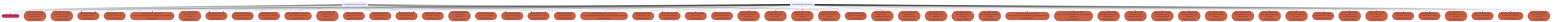 graph TD
  KaScriptModule_55{{"KaScriptModule(build.gradle.kts)"}}
  KaLibraryModule_1(["KaLibraryModule(Scripts: annotations-13.0.jar)<br />scriptDependency"])
  KaLibraryModule_2(["KaLibraryModule(Scripts: dependencies-accessors/932b97c9e0ae61a950d0c442ab66fbe219f5f218/classes)<br />scriptDependency"])
  KaLibraryModule_3(["KaLibraryModule(Scripts: gradle-api-8.11.jar)<br />scriptDependency"])
  KaLibraryModule_4(["KaLibraryModule(Scripts: gradle-core-8.11.jar)<br />scriptDependency"])
  KaLibraryModule_5(["KaLibraryModule(Scripts: gradle-core-api-8.11.jar)<br />scriptDependency"])
  KaLibraryModule_6(["KaLibraryModule(Scripts: gradle-installation-beacon-8.11.jar)<br />scriptDependency"])
  KaLibraryModule_7(["KaLibraryModule(Scripts: gradle-kotlin-dsl-8.11.jar)<br />scriptDependency"])
  KaLibraryModule_8(["KaLibraryModule(Scripts: gradle-kotlin-dsl-extensions-8.11.jar)<br />scriptDependency"])
  KaLibraryModule_9(["KaLibraryModule(Scripts: gradle-kotlin-dsl-plugins-5.1.1.jar)<br />scriptDependency"])
  KaLibraryModule_10(["KaLibraryModule(Scripts: gradle-kotlin-dsl-shared-runtime-8.11.jar)<br />scriptDependency"])
  KaLibraryModule_11(["KaLibraryModule(Scripts: gradle-kotlin-dsl-tooling-models-8.11.jar)<br />scriptDependency"])
  KaLibraryModule_12(["KaLibraryModule(Scripts: groovy-3.0.22.jar)<br />scriptDependency"])
  KaLibraryModule_13(["KaLibraryModule(Scripts: groovy-ant-3.0.22.jar)<br />scriptDependency"])
  KaLibraryModule_14(["KaLibraryModule(Scripts: groovy-astbuilder-3.0.22.jar)<br />scriptDependency"])
  KaLibraryModule_15(["KaLibraryModule(Scripts: groovy-console-3.0.22.jar)<br />scriptDependency"])
  KaLibraryModule_16(["KaLibraryModule(Scripts: groovy-datetime-3.0.22.jar)<br />scriptDependency"])
  KaLibraryModule_17(["KaLibraryModule(Scripts: groovy-dateutil-3.0.22.jar)<br />scriptDependency"])
  KaLibraryModule_18(["KaLibraryModule(Scripts: groovy-groovydoc-3.0.22.jar)<br />scriptDependency"])
  KaLibraryModule_19(["KaLibraryModule(Scripts: groovy-json-3.0.22.jar)<br />scriptDependency"])
  KaLibraryModule_20(["KaLibraryModule(Scripts: groovy-nio-3.0.22.jar)<br />scriptDependency"])
  KaLibraryModule_21(["KaLibraryModule(Scripts: groovy-sql-3.0.22.jar)<br />scriptDependency"])
  KaLibraryModule_22(["KaLibraryModule(Scripts: groovy-templates-3.0.22.jar)<br />scriptDependency"])
  KaLibraryModule_23(["KaLibraryModule(Scripts: groovy-test-3.0.22.jar)<br />scriptDependency"])
  KaLibraryModule_24(["KaLibraryModule(Scripts: groovy-xml-3.0.22.jar)<br />scriptDependency"])
  KaLibraryModule_25(["KaLibraryModule(Scripts: gson-2.8.9.jar)<br />scriptDependency"])
  KaLibraryModule_26(["KaLibraryModule(Scripts: javaparser-core-3.17.0.jar)<br />scriptDependency"])
  KaLibraryModule_27(["KaLibraryModule(Scripts: kotlin-assignment-2.0.20-gradle85.jar)<br />scriptDependency"])
  KaLibraryModule_28(["KaLibraryModule(Scripts: kotlin-build-statistics-2.0.20.jar)<br />scriptDependency"])
  KaLibraryModule_29(["KaLibraryModule(Scripts: kotlin-build-tools-api-2.0.20.jar)<br />scriptDependency"])
  KaLibraryModule_30(["KaLibraryModule(Scripts: kotlin-compiler-embeddable-2.0.20.jar)<br />scriptDependency"])
  KaLibraryModule_31(["KaLibraryModule(Scripts: kotlin-compiler-runner-2.0.20.jar)<br />scriptDependency"])
  KaLibraryModule_32(["KaLibraryModule(Scripts: kotlin-daemon-client-2.0.20.jar)<br />scriptDependency"])
  KaLibraryModule_33(["KaLibraryModule(Scripts: kotlin-daemon-embeddable-2.0.20.jar)<br />scriptDependency"])
  KaLibraryModule_35(["KaLibraryModule(Scripts: kotlin-dsl/accessors/67e0e34578eb78fe1de6071a11242124/classes)<br />scriptDependency"])
  KaLibraryModule_36(["KaLibraryModule(Scripts: kotlin-dsl/accessors/713d72c97915090755fbad209f3188cd-PS/classes)<br />scriptDependency"])
  KaLibraryModule_37(["KaLibraryModule(Scripts: kotlin-gradle-plugin-2.0.20-gradle85.jar)<br />scriptDependency"])
  KaLibraryModule_38(["KaLibraryModule(Scripts: kotlin-gradle-plugin-annotations-2.0.20.jar)<br />scriptDependency"])
  KaLibraryModule_39(["KaLibraryModule(Scripts: kotlin-gradle-plugin-api-2.0.20-gradle85.jar)<br />scriptDependency"])
  KaLibraryModule_40(["KaLibraryModule(Scripts: kotlin-gradle-plugin-api-2.0.20.jar)<br />scriptDependency"])
  KaLibraryModule_41(["KaLibraryModule(Scripts: kotlin-gradle-plugin-idea-2.0.20.jar)<br />scriptDependency"])
  KaLibraryModule_42(["KaLibraryModule(Scripts: kotlin-gradle-plugin-idea-proto-2.0.20.jar)<br />scriptDependency"])
  KaLibraryModule_43(["KaLibraryModule(Scripts: kotlin-gradle-plugin-model-2.0.20.jar)<br />scriptDependency"])
  KaLibraryModule_44(["KaLibraryModule(Scripts: kotlin-klib-commonizer-api-2.0.20.jar)<br />scriptDependency"])
  KaLibraryModule_45(["KaLibraryModule(Scripts: kotlin-native-utils-2.0.20.jar)<br />scriptDependency"])
  KaLibraryModule_46(["KaLibraryModule(Scripts: kotlin-reflect-2.0.20.jar)<br />scriptDependency"])
  KaLibraryModule_47(["KaLibraryModule(Scripts: kotlin-sam-with-receiver-2.0.20-gradle85.jar)<br />scriptDependency"])
  KaLibraryModule_48(["KaLibraryModule(Scripts: kotlin-tooling-core-2.0.20.jar)<br />scriptDependency"])
  KaLibraryModule_49(["KaLibraryModule(Scripts: kotlin-util-io-2.0.20.jar)<br />scriptDependency"])
  KaLibraryModule_50(["KaLibraryModule(Scripts: kotlin-util-klib-2.0.20.jar)<br />scriptDependency"])
  KaLibraryModule_51(["KaLibraryModule(Scripts: kotlinx-coroutines-core-jvm-1.6.4.jar)<br />scriptDependency"])
  KaLibraryModule_52(["KaLibraryModule(Scripts: trove4j-1.0.20200330.jar)<br />scriptDependency"])
  KaLibraryModule_53(["KaLibraryModule(build.gradle.kts kotlin-stdlib dependencies)<br />scriptDependency"])
  KaLibraryModule_0(["KaLibraryModule(SDK)"])
  KaScriptModule_56{{"KaScriptModule(settings.gradle.kts)"}}
  KaLibraryModule_34(["KaLibraryModule(Scripts: kotlin-dsl/accessors/045fae15c156631da085875c7a614413/classes)<br />scriptDependency"])
  KaLibraryModule_54(["KaLibraryModule(settings.gradle.kts kotlin-stdlib dependencies)<br />scriptDependency"])
  style KaLibraryModule_1 fill:#CB6040
  style KaLibraryModule_2 fill:#CB6040
  style KaLibraryModule_3 fill:#CB6040
  style KaLibraryModule_4 fill:#CB6040
  style KaLibraryModule_5 fill:#CB6040
  style KaLibraryModule_6 fill:#CB6040
  style KaLibraryModule_7 fill:#CB6040
  style KaLibraryModule_8 fill:#CB6040
  style KaLibraryModule_9 fill:#CB6040
  style KaLibraryModule_10 fill:#CB6040
  style KaLibraryModule_11 fill:#CB6040
  style KaLibraryModule_12 fill:#CB6040
  style KaLibraryModule_13 fill:#CB6040
  style KaLibraryModule_14 fill:#CB6040
  style KaLibraryModule_15 fill:#CB6040
  style KaLibraryModule_16 fill:#CB6040
  style KaLibraryModule_17 fill:#CB6040
  style KaLibraryModule_18 fill:#CB6040
  style KaLibraryModule_19 fill:#CB6040
  style KaLibraryModule_20 fill:#CB6040
  style KaLibraryModule_21 fill:#CB6040
  style KaLibraryModule_22 fill:#CB6040
  style KaLibraryModule_23 fill:#CB6040
  style KaLibraryModule_24 fill:#CB6040
  style KaLibraryModule_25 fill:#CB6040
  style KaLibraryModule_26 fill:#CB6040
  style KaLibraryModule_27 fill:#CB6040
  style KaLibraryModule_28 fill:#CB6040
  style KaLibraryModule_29 fill:#CB6040
  style KaLibraryModule_30 fill:#CB6040
  style KaLibraryModule_31 fill:#CB6040
  style KaLibraryModule_32 fill:#CB6040
  style KaLibraryModule_33 fill:#CB6040
  style KaLibraryModule_35 fill:#CB6040
  style KaLibraryModule_36 fill:#CB6040
  style KaLibraryModule_37 fill:#CB6040
  style KaLibraryModule_38 fill:#CB6040
  style KaLibraryModule_39 fill:#CB6040
  style KaLibraryModule_40 fill:#CB6040
  style KaLibraryModule_41 fill:#CB6040
  style KaLibraryModule_42 fill:#CB6040
  style KaLibraryModule_43 fill:#CB6040
  style KaLibraryModule_44 fill:#CB6040
  style KaLibraryModule_45 fill:#CB6040
  style KaLibraryModule_46 fill:#CB6040
  style KaLibraryModule_47 fill:#CB6040
  style KaLibraryModule_48 fill:#CB6040
  style KaLibraryModule_49 fill:#CB6040
  style KaLibraryModule_50 fill:#CB6040
  style KaLibraryModule_51 fill:#CB6040
  style KaLibraryModule_52 fill:#CB6040
  style KaLibraryModule_53 fill:#CB6040
  style KaLibraryModule_0 fill:#CC2B52
  style KaLibraryModule_34 fill:#CB6040
  style KaLibraryModule_54 fill:#CB6040
  KaScriptModule_55 --> KaLibraryModule_0
  KaScriptModule_55 --> KaLibraryModule_1
  KaScriptModule_55 --> KaLibraryModule_10
  KaScriptModule_55 --> KaLibraryModule_11
  KaScriptModule_55 --> KaLibraryModule_12
  KaScriptModule_55 --> KaLibraryModule_13
  KaScriptModule_55 --> KaLibraryModule_14
  KaScriptModule_55 --> KaLibraryModule_15
  KaScriptModule_55 --> KaLibraryModule_16
  KaScriptModule_55 --> KaLibraryModule_17
  KaScriptModule_55 --> KaLibraryModule_18
  KaScriptModule_55 --> KaLibraryModule_19
  KaScriptModule_55 --> KaLibraryModule_2
  KaScriptModule_55 --> KaLibraryModule_20
  KaScriptModule_55 --> KaLibraryModule_21
  KaScriptModule_55 --> KaLibraryModule_22
  KaScriptModule_55 --> KaLibraryModule_23
  KaScriptModule_55 --> KaLibraryModule_24
  KaScriptModule_55 --> KaLibraryModule_25
  KaScriptModule_55 --> KaLibraryModule_26
  KaScriptModule_55 --> KaLibraryModule_27
  KaScriptModule_55 --> KaLibraryModule_28
  KaScriptModule_55 --> KaLibraryModule_29
  KaScriptModule_55 --> KaLibraryModule_3
  KaScriptModule_55 --> KaLibraryModule_30
  KaScriptModule_55 --> KaLibraryModule_31
  KaScriptModule_55 --> KaLibraryModule_32
  KaScriptModule_55 --> KaLibraryModule_33
  KaScriptModule_55 --> KaLibraryModule_35
  KaScriptModule_55 --> KaLibraryModule_36
  KaScriptModule_55 --> KaLibraryModule_37
  KaScriptModule_55 --> KaLibraryModule_38
  KaScriptModule_55 --> KaLibraryModule_39
  KaScriptModule_55 --> KaLibraryModule_4
  KaScriptModule_55 --> KaLibraryModule_40
  KaScriptModule_55 --> KaLibraryModule_41
  KaScriptModule_55 --> KaLibraryModule_42
  KaScriptModule_55 --> KaLibraryModule_43
  KaScriptModule_55 --> KaLibraryModule_44
  KaScriptModule_55 --> KaLibraryModule_45
  KaScriptModule_55 --> KaLibraryModule_46
  KaScriptModule_55 --> KaLibraryModule_47
  KaScriptModule_55 --> KaLibraryModule_48
  KaScriptModule_55 --> KaLibraryModule_49
  KaScriptModule_55 --> KaLibraryModule_5
  KaScriptModule_55 --> KaLibraryModule_50
  KaScriptModule_55 --> KaLibraryModule_51
  KaScriptModule_55 --> KaLibraryModule_52
  KaScriptModule_55 --> KaLibraryModule_53
  KaScriptModule_55 --> KaLibraryModule_6
  KaScriptModule_55 --> KaLibraryModule_7
  KaScriptModule_55 --> KaLibraryModule_8
  KaScriptModule_55 --> KaLibraryModule_9
  KaScriptModule_56 --> KaLibraryModule_0
  KaScriptModule_56 --> KaLibraryModule_10
  KaScriptModule_56 --> KaLibraryModule_11
  KaScriptModule_56 --> KaLibraryModule_12
  KaScriptModule_56 --> KaLibraryModule_13
  KaScriptModule_56 --> KaLibraryModule_14
  KaScriptModule_56 --> KaLibraryModule_15
  KaScriptModule_56 --> KaLibraryModule_16
  KaScriptModule_56 --> KaLibraryModule_17
  KaScriptModule_56 --> KaLibraryModule_18
  KaScriptModule_56 --> KaLibraryModule_19
  KaScriptModule_56 --> KaLibraryModule_20
  KaScriptModule_56 --> KaLibraryModule_21
  KaScriptModule_56 --> KaLibraryModule_22
  KaScriptModule_56 --> KaLibraryModule_23
  KaScriptModule_56 --> KaLibraryModule_24
  KaScriptModule_56 --> KaLibraryModule_26
  KaScriptModule_56 --> KaLibraryModule_3
  KaScriptModule_56 --> KaLibraryModule_34
  KaScriptModule_56 --> KaLibraryModule_4
  KaScriptModule_56 --> KaLibraryModule_46
  KaScriptModule_56 --> KaLibraryModule_5
  KaScriptModule_56 --> KaLibraryModule_54
  KaScriptModule_56 --> KaLibraryModule_6
  KaScriptModule_56 --> KaLibraryModule_7
  KaScriptModule_56 --> KaLibraryModule_8
  linkStyle 0 stroke:black
  linkStyle 1 stroke:black
  linkStyle 2 stroke:black
  linkStyle 3 stroke:black
  linkStyle 4 stroke:black
  linkStyle 5 stroke:black
  linkStyle 6 stroke:black
  linkStyle 7 stroke:black
  linkStyle 8 stroke:black
  linkStyle 9 stroke:black
  linkStyle 10 stroke:black
  linkStyle 11 stroke:black
  linkStyle 12 stroke:black
  linkStyle 13 stroke:black
  linkStyle 14 stroke:black
  linkStyle 15 stroke:black
  linkStyle 16 stroke:black
  linkStyle 17 stroke:black
  linkStyle 18 stroke:black
  linkStyle 19 stroke:black
  linkStyle 20 stroke:black
  linkStyle 21 stroke:black
  linkStyle 22 stroke:black
  linkStyle 23 stroke:black
  linkStyle 24 stroke:black
  linkStyle 25 stroke:black
  linkStyle 26 stroke:black
  linkStyle 27 stroke:black
  linkStyle 28 stroke:black
  linkStyle 29 stroke:black
  linkStyle 30 stroke:black
  linkStyle 31 stroke:black
  linkStyle 32 stroke:black
  linkStyle 33 stroke:black
  linkStyle 34 stroke:black
  linkStyle 35 stroke:black
  linkStyle 36 stroke:black
  linkStyle 37 stroke:black
  linkStyle 38 stroke:black
  linkStyle 39 stroke:black
  linkStyle 40 stroke:black
  linkStyle 41 stroke:black
  linkStyle 42 stroke:black
  linkStyle 43 stroke:black
  linkStyle 44 stroke:black
  linkStyle 45 stroke:black
  linkStyle 46 stroke:black
  linkStyle 47 stroke:black
  linkStyle 48 stroke:black
  linkStyle 49 stroke:black
  linkStyle 50 stroke:black
  linkStyle 51 stroke:black
  linkStyle 52 stroke:black
  linkStyle 53 stroke:black
  linkStyle 54 stroke:black
  linkStyle 55 stroke:black
  linkStyle 56 stroke:black
  linkStyle 57 stroke:black
  linkStyle 58 stroke:black
  linkStyle 59 stroke:black
  linkStyle 60 stroke:black
  linkStyle 61 stroke:black
  linkStyle 62 stroke:black
  linkStyle 63 stroke:black
  linkStyle 64 stroke:black
  linkStyle 65 stroke:black
  linkStyle 66 stroke:black
  linkStyle 67 stroke:black
  linkStyle 68 stroke:black
  linkStyle 69 stroke:black
  linkStyle 70 stroke:black
  linkStyle 71 stroke:black
  linkStyle 72 stroke:black
  linkStyle 73 stroke:black
  linkStyle 74 stroke:black
  linkStyle 75 stroke:black
  linkStyle 76 stroke:black
  linkStyle 77 stroke:black
  linkStyle 78 stroke:black